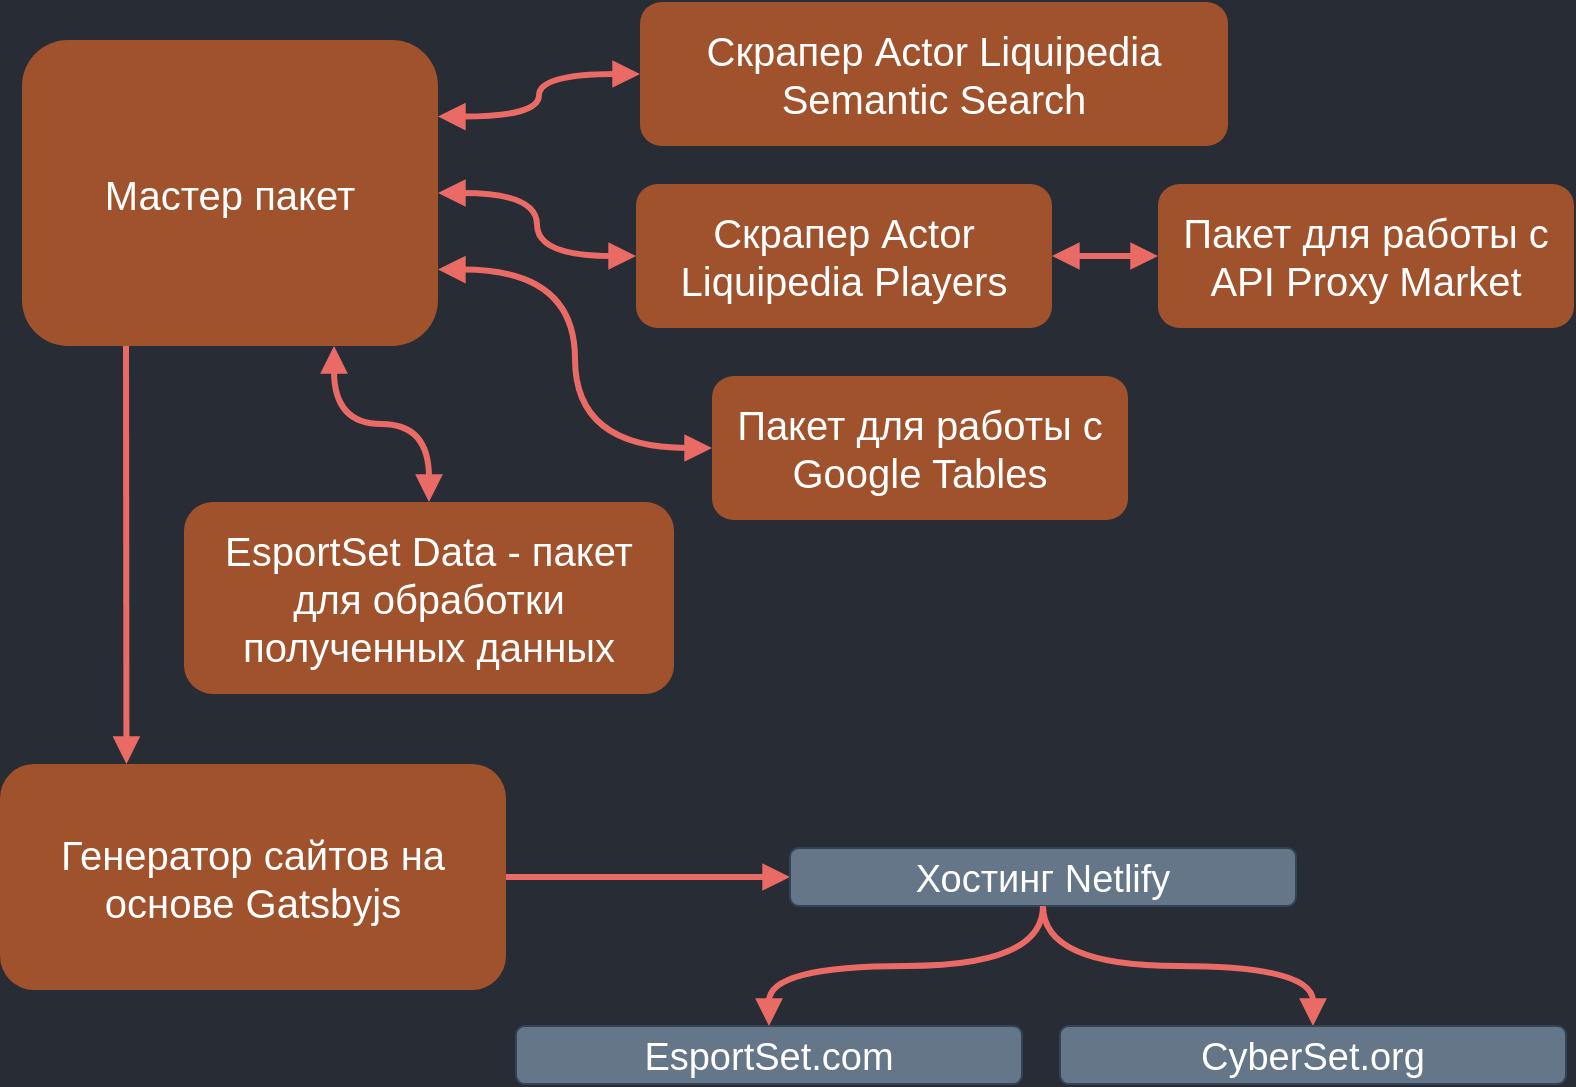<mxfile version="12.6.5" type="device" pages="2"><diagram name="0" id="v3izJsFwKz_-2i3XndTC"><mxGraphModel dx="946" dy="725" grid="0" gridSize="10" guides="0" tooltips="1" connect="1" arrows="1" fold="1" page="1" pageScale="1" pageWidth="827" pageHeight="583" background="#282C34" math="0" shadow="0"><root><mxCell id="JCPRsfcpiio5bpVinSj5-0"/><mxCell id="JCPRsfcpiio5bpVinSj5-1" parent="JCPRsfcpiio5bpVinSj5-0"/><mxCell id="JCPRsfcpiio5bpVinSj5-2" value="" style="edgeStyle=orthogonalEdgeStyle;curved=1;rounded=0;orthogonalLoop=1;jettySize=auto;html=1;startFill=1;endArrow=block;endFill=1;strokeColor=#EA6B66;strokeWidth=3;fillColor=#a0522d;fontColor=#ffffff;startArrow=block;entryX=1;entryY=0.5;entryDx=0;entryDy=0;exitX=0;exitY=0.75;exitDx=0;exitDy=0;" parent="JCPRsfcpiio5bpVinSj5-1" source="JCPRsfcpiio5bpVinSj5-6" target="JCPRsfcpiio5bpVinSj5-19" edge="1"><mxGeometry relative="1" as="geometry"/></mxCell><mxCell id="JCPRsfcpiio5bpVinSj5-3" value="" style="edgeStyle=orthogonalEdgeStyle;curved=1;rounded=0;orthogonalLoop=1;jettySize=auto;html=1;startArrow=block;startFill=1;endArrow=block;endFill=1;strokeColor=#EA6B66;strokeWidth=3;fillColor=#a0522d;fontColor=#ffffff;entryX=1;entryY=0.5;entryDx=0;entryDy=0;exitX=0;exitY=0.5;exitDx=0;exitDy=0;" parent="JCPRsfcpiio5bpVinSj5-1" source="JCPRsfcpiio5bpVinSj5-6" target="JCPRsfcpiio5bpVinSj5-18" edge="1"><mxGeometry relative="1" as="geometry"/></mxCell><mxCell id="JCPRsfcpiio5bpVinSj5-4" value="" style="edgeStyle=orthogonalEdgeStyle;curved=1;rounded=0;orthogonalLoop=1;jettySize=auto;html=1;startArrow=block;startFill=1;endArrow=block;endFill=1;strokeColor=#EA6B66;strokeWidth=3;fillColor=#a0522d;fontColor=#ffffff;exitX=0.25;exitY=0;exitDx=0;exitDy=0;" parent="JCPRsfcpiio5bpVinSj5-1" source="JCPRsfcpiio5bpVinSj5-6" target="JCPRsfcpiio5bpVinSj5-15" edge="1"><mxGeometry relative="1" as="geometry"/></mxCell><mxCell id="JCPRsfcpiio5bpVinSj5-5" value="" style="edgeStyle=orthogonalEdgeStyle;curved=1;rounded=0;orthogonalLoop=1;jettySize=auto;html=1;startArrow=none;startFill=0;endArrow=block;endFill=1;strokeColor=#EA6B66;strokeWidth=3;fillColor=#a0522d;fontColor=#ffffff;exitX=0.75;exitY=0;exitDx=0;exitDy=0;entryX=0.75;entryY=1;entryDx=0;entryDy=0;" parent="JCPRsfcpiio5bpVinSj5-1" source="JCPRsfcpiio5bpVinSj5-6" target="JCPRsfcpiio5bpVinSj5-8" edge="1"><mxGeometry relative="1" as="geometry"><mxPoint x="123" y="296" as="sourcePoint"/></mxGeometry></mxCell><mxCell id="V9tXCnUJaFnnYFZilCC3-0" style="edgeStyle=orthogonalEdgeStyle;curved=1;rounded=0;orthogonalLoop=1;jettySize=auto;html=1;exitX=0;exitY=0.25;exitDx=0;exitDy=0;entryX=1;entryY=0.5;entryDx=0;entryDy=0;startFill=1;endArrow=block;endFill=1;strokeColor=#EA6B66;strokeWidth=3;fillColor=#a0522d;fontSize=22;fontColor=#FFFFFF;startArrow=block;" edge="1" parent="JCPRsfcpiio5bpVinSj5-1" source="JCPRsfcpiio5bpVinSj5-6" target="JCPRsfcpiio5bpVinSj5-16"><mxGeometry relative="1" as="geometry"/></mxCell><mxCell id="JCPRsfcpiio5bpVinSj5-6" value="&lt;p&gt;&lt;span style=&quot;white-space: normal ; font-size: 20px ; text-align: left&quot;&gt;Мастер пакет&lt;/span&gt;&lt;/p&gt;" style="rounded=1;whiteSpace=wrap;html=1;fillColor=#a0522d;strokeColor=none;fontColor=#ffffff;glass=0;flipV=1;flipH=0;direction=west;" parent="JCPRsfcpiio5bpVinSj5-1" vertex="1"><mxGeometry x="33" y="41" width="208" height="153" as="geometry"/></mxCell><mxCell id="JCPRsfcpiio5bpVinSj5-7" value="" style="edgeStyle=orthogonalEdgeStyle;curved=1;rounded=0;orthogonalLoop=1;jettySize=auto;html=1;startArrow=none;startFill=0;endArrow=block;endFill=1;strokeColor=#EA6B66;strokeWidth=3;fillColor=#a0522d;fontColor=#ffffff;" parent="JCPRsfcpiio5bpVinSj5-1" source="JCPRsfcpiio5bpVinSj5-8" target="JCPRsfcpiio5bpVinSj5-11" edge="1"><mxGeometry relative="1" as="geometry"/></mxCell><mxCell id="JCPRsfcpiio5bpVinSj5-10" style="edgeStyle=orthogonalEdgeStyle;curved=1;rounded=0;orthogonalLoop=1;jettySize=auto;html=1;exitX=0.5;exitY=0;exitDx=0;exitDy=0;startArrow=none;startFill=0;endArrow=block;endFill=1;strokeColor=#EA6B66;strokeWidth=3;fillColor=#a0522d;fontColor=#ffffff;" parent="JCPRsfcpiio5bpVinSj5-1" source="JCPRsfcpiio5bpVinSj5-11" target="JCPRsfcpiio5bpVinSj5-20" edge="1"><mxGeometry relative="1" as="geometry"/></mxCell><mxCell id="JCPRsfcpiio5bpVinSj5-11" value="&lt;div style=&quot;font-size: 19px ; line-height: 29px ; white-space: pre&quot;&gt;Хостинг Netlify&lt;/div&gt;" style="rounded=1;whiteSpace=wrap;html=1;fillColor=#647687;strokeColor=#314354;fontColor=#ffffff;glass=0;flipV=1;flipH=0;direction=west;" parent="JCPRsfcpiio5bpVinSj5-1" vertex="1"><mxGeometry x="417" y="445" width="253" height="29" as="geometry"/></mxCell><mxCell id="JCPRsfcpiio5bpVinSj5-12" value="&lt;div style=&quot;font-size: 19px ; line-height: 29px ; white-space: pre&quot;&gt;&lt;div style=&quot;line-height: 29px&quot;&gt;EsportSet.com&lt;/div&gt;&lt;/div&gt;" style="rounded=1;whiteSpace=wrap;html=1;fillColor=#647687;strokeColor=#314354;fontColor=#ffffff;glass=0;flipV=1;flipH=0;direction=west;" parent="JCPRsfcpiio5bpVinSj5-1" vertex="1"><mxGeometry x="280" y="534" width="253" height="29" as="geometry"/></mxCell><mxCell id="JCPRsfcpiio5bpVinSj5-13" value="&lt;p&gt;&lt;span style=&quot;font-size: 20px ; text-align: left&quot;&gt;Пакет для работы с API Proxy Market&lt;/span&gt;&lt;br&gt;&lt;/p&gt;" style="rounded=1;whiteSpace=wrap;html=1;fillColor=#a0522d;strokeColor=none;fontColor=#ffffff;glass=0;flipV=1;flipH=0;direction=west;" parent="JCPRsfcpiio5bpVinSj5-1" vertex="1"><mxGeometry x="601" y="113" width="208" height="72" as="geometry"/></mxCell><mxCell id="JCPRsfcpiio5bpVinSj5-15" value="&lt;p&gt;&lt;span style=&quot;font-size: 20px ; text-align: left&quot;&gt;EsportSet Data - пакет для обработки полученных данных&lt;/span&gt;&lt;br&gt;&lt;/p&gt;" style="rounded=1;whiteSpace=wrap;html=1;fillColor=#a0522d;strokeColor=none;fontColor=#ffffff;glass=0;flipV=1;flipH=0;direction=west;" parent="JCPRsfcpiio5bpVinSj5-1" vertex="1"><mxGeometry x="114" y="272" width="245" height="96" as="geometry"/></mxCell><mxCell id="JCPRsfcpiio5bpVinSj5-16" value="&lt;p&gt;&lt;span style=&quot;font-size: 20px ; text-align: left&quot;&gt;Пакет для работы с Google Tables&lt;/span&gt;&lt;br&gt;&lt;/p&gt;" style="rounded=1;whiteSpace=wrap;html=1;fillColor=#a0522d;strokeColor=none;fontColor=#ffffff;glass=0;flipV=1;flipH=0;direction=west;" parent="JCPRsfcpiio5bpVinSj5-1" vertex="1"><mxGeometry x="378" y="209" width="208" height="72" as="geometry"/></mxCell><mxCell id="JCPRsfcpiio5bpVinSj5-17" style="edgeStyle=orthogonalEdgeStyle;curved=1;rounded=0;orthogonalLoop=1;jettySize=auto;html=1;exitX=0;exitY=0.5;exitDx=0;exitDy=0;entryX=1;entryY=0.5;entryDx=0;entryDy=0;startArrow=block;startFill=1;endArrow=block;endFill=1;strokeColor=#EA6B66;strokeWidth=3;fillColor=#a0522d;fontColor=#ffffff;" parent="JCPRsfcpiio5bpVinSj5-1" source="JCPRsfcpiio5bpVinSj5-18" target="JCPRsfcpiio5bpVinSj5-13" edge="1"><mxGeometry relative="1" as="geometry"/></mxCell><mxCell id="JCPRsfcpiio5bpVinSj5-18" value="&lt;p&gt;&lt;span style=&quot;font-size: 20px ; text-align: left&quot;&gt;Скрапер Actor Liquipedia Players&lt;/span&gt;&lt;br&gt;&lt;/p&gt;" style="rounded=1;whiteSpace=wrap;html=1;fillColor=#a0522d;strokeColor=none;fontColor=#ffffff;glass=0;flipV=1;flipH=0;direction=west;" parent="JCPRsfcpiio5bpVinSj5-1" vertex="1"><mxGeometry x="340" y="113" width="208" height="72" as="geometry"/></mxCell><mxCell id="JCPRsfcpiio5bpVinSj5-19" value="&lt;p&gt;&lt;span style=&quot;font-size: 20px ; text-align: left&quot;&gt;Скрапер Actor Liquipedia Semantic Search&lt;/span&gt;&lt;br&gt;&lt;/p&gt;" style="rounded=1;whiteSpace=wrap;html=1;fillColor=#a0522d;strokeColor=none;fontColor=#ffffff;glass=0;flipV=1;flipH=0;direction=west;" parent="JCPRsfcpiio5bpVinSj5-1" vertex="1"><mxGeometry x="342" y="22" width="294" height="72" as="geometry"/></mxCell><mxCell id="JCPRsfcpiio5bpVinSj5-20" value="&lt;div style=&quot;font-size: 19px ; line-height: 29px ; white-space: pre&quot;&gt;&lt;div style=&quot;line-height: 29px&quot;&gt;CyberSet.org&lt;/div&gt;&lt;/div&gt;" style="rounded=1;whiteSpace=wrap;html=1;fillColor=#647687;strokeColor=#314354;fontColor=#ffffff;glass=0;flipV=1;flipH=0;direction=west;" parent="JCPRsfcpiio5bpVinSj5-1" vertex="1"><mxGeometry x="552" y="534" width="253" height="29" as="geometry"/></mxCell><mxCell id="JCPRsfcpiio5bpVinSj5-8" value="&lt;p&gt;&lt;span style=&quot;font-size: 20px ; text-align: left&quot;&gt;Генератор сайтов на основе Gatsbyjs&lt;/span&gt;&lt;br&gt;&lt;/p&gt;" style="rounded=1;whiteSpace=wrap;html=1;fillColor=#a0522d;strokeColor=none;fontColor=#ffffff;glass=0;flipV=1;flipH=0;direction=west;" parent="JCPRsfcpiio5bpVinSj5-1" vertex="1"><mxGeometry x="22" y="403" width="253" height="113" as="geometry"/></mxCell><mxCell id="WO9JIxR29jFoafHN3iwV-0" value="" style="edgeStyle=orthogonalEdgeStyle;curved=1;rounded=0;orthogonalLoop=1;jettySize=auto;html=1;startArrow=none;startFill=0;endArrow=block;endFill=1;strokeColor=#EA6B66;strokeWidth=3;fillColor=#a0522d;fontColor=#ffffff;exitX=0.5;exitY=0;exitDx=0;exitDy=0;" edge="1" parent="JCPRsfcpiio5bpVinSj5-1" source="JCPRsfcpiio5bpVinSj5-11" target="JCPRsfcpiio5bpVinSj5-12"><mxGeometry relative="1" as="geometry"><mxPoint x="542.5" y="465" as="sourcePoint"/><mxPoint x="406.5" y="534" as="targetPoint"/></mxGeometry></mxCell></root></mxGraphModel></diagram><diagram name="EsportSet-Data" id="SuTifr3fnZxydgkRDqtN"><mxGraphModel dx="946" dy="725" grid="0" gridSize="10" guides="0" tooltips="1" connect="1" arrows="1" fold="1" page="1" pageScale="1" pageWidth="827" pageHeight="583" background="#282C34" math="0" shadow="0"><root><mxCell id="jUf4BPoD_n2bz8JYSGVl-0"/><mxCell id="jUf4BPoD_n2bz8JYSGVl-1" parent="jUf4BPoD_n2bz8JYSGVl-0"/><mxCell id="AGHlmEU5Wg0Dzv4eCQ-L-2" value="" style="edgeStyle=orthogonalEdgeStyle;curved=1;rounded=0;orthogonalLoop=1;jettySize=auto;html=1;startFill=0;endArrow=block;endFill=1;strokeColor=#EA6B66;strokeWidth=3;fillColor=#a0522d;fontColor=#ffffff;entryX=0.75;entryY=1;entryDx=0;entryDy=0;" edge="1" parent="jUf4BPoD_n2bz8JYSGVl-1" source="lXAfjVAG0wqZz6VkpXlH-0" target="AGHlmEU5Wg0Dzv4eCQ-L-1"><mxGeometry relative="1" as="geometry"/></mxCell><mxCell id="lXAfjVAG0wqZz6VkpXlH-0" value="&lt;p&gt;&lt;span style=&quot;font-size: 20px ; text-align: left&quot;&gt;JSON с игроками полученный из скрапера Actor Liquipedia Players&lt;/span&gt;&lt;br&gt;&lt;/p&gt;" style="rounded=1;whiteSpace=wrap;html=1;fillColor=#a0522d;strokeColor=none;fontColor=#ffffff;glass=0;flipV=1;flipH=0;direction=west;" parent="jUf4BPoD_n2bz8JYSGVl-1" vertex="1"><mxGeometry x="32" y="89" width="208" height="120" as="geometry"/></mxCell><mxCell id="WZfVlG1ur5Xbvw5aNX8P-1" value="" style="edgeStyle=orthogonalEdgeStyle;curved=1;rounded=0;orthogonalLoop=1;jettySize=auto;html=1;startFill=0;endArrow=block;endFill=1;strokeColor=#EA6B66;strokeWidth=3;fillColor=#a0522d;fontColor=#ffffff;" edge="1" parent="jUf4BPoD_n2bz8JYSGVl-1" source="AGHlmEU5Wg0Dzv4eCQ-L-1" target="WZfVlG1ur5Xbvw5aNX8P-0"><mxGeometry relative="1" as="geometry"/></mxCell><mxCell id="AGHlmEU5Wg0Dzv4eCQ-L-1" value="&lt;p style=&quot;&quot;&gt;&lt;span style=&quot;font-size: 20px&quot;&gt;Очистка и приведение информации к единым стандартам&lt;/span&gt;&lt;/p&gt;" style="rounded=1;whiteSpace=wrap;html=1;fillColor=#a0522d;strokeColor=none;fontColor=#ffffff;glass=0;flipV=1;flipH=0;direction=west;align=center;" vertex="1" parent="jUf4BPoD_n2bz8JYSGVl-1"><mxGeometry x="37" y="268" width="208" height="120" as="geometry"/></mxCell><mxCell id="WZfVlG1ur5Xbvw5aNX8P-3" value="" style="edgeStyle=orthogonalEdgeStyle;curved=1;rounded=0;orthogonalLoop=1;jettySize=auto;html=1;startFill=0;endArrow=block;endFill=1;strokeColor=#EA6B66;strokeWidth=3;fillColor=#a0522d;fontColor=#ffffff;exitX=0.75;exitY=0;exitDx=0;exitDy=0;" edge="1" parent="jUf4BPoD_n2bz8JYSGVl-1" source="WZfVlG1ur5Xbvw5aNX8P-0" target="WZfVlG1ur5Xbvw5aNX8P-2"><mxGeometry relative="1" as="geometry"/></mxCell><mxCell id="WZfVlG1ur5Xbvw5aNX8P-5" value="" style="edgeStyle=orthogonalEdgeStyle;curved=1;rounded=0;orthogonalLoop=1;jettySize=auto;html=1;startFill=0;endArrow=block;endFill=1;strokeColor=#EA6B66;strokeWidth=3;fillColor=#a0522d;fontColor=#ffffff;" edge="1" parent="jUf4BPoD_n2bz8JYSGVl-1" source="WZfVlG1ur5Xbvw5aNX8P-0" target="WZfVlG1ur5Xbvw5aNX8P-4"><mxGeometry relative="1" as="geometry"/></mxCell><mxCell id="WZfVlG1ur5Xbvw5aNX8P-7" value="" style="edgeStyle=orthogonalEdgeStyle;curved=1;rounded=0;orthogonalLoop=1;jettySize=auto;html=1;startFill=0;endArrow=block;endFill=1;strokeColor=#EA6B66;strokeWidth=3;fillColor=#a0522d;fontColor=#ffffff;exitX=0.25;exitY=0;exitDx=0;exitDy=0;" edge="1" parent="jUf4BPoD_n2bz8JYSGVl-1" source="WZfVlG1ur5Xbvw5aNX8P-0" target="WZfVlG1ur5Xbvw5aNX8P-6"><mxGeometry relative="1" as="geometry"/></mxCell><mxCell id="WZfVlG1ur5Xbvw5aNX8P-0" value="&lt;p&gt;&lt;span style=&quot;font-size: 20px&quot;&gt;Сбор и присвоение статистической информации девайсам и игрокам&lt;/span&gt;&lt;/p&gt;" style="rounded=1;whiteSpace=wrap;html=1;fillColor=#a0522d;strokeColor=none;fontColor=#ffffff;glass=0;flipV=1;flipH=0;direction=west;align=center;" vertex="1" parent="jUf4BPoD_n2bz8JYSGVl-1"><mxGeometry x="367" y="268" width="208" height="120" as="geometry"/></mxCell><mxCell id="WZfVlG1ur5Xbvw5aNX8P-6" value="&lt;p&gt;&lt;span style=&quot;font-size: 20px&quot;&gt;JSON с общей статистикой&lt;/span&gt;&lt;/p&gt;" style="rounded=1;whiteSpace=wrap;html=1;fillColor=#a0522d;strokeColor=none;fontColor=#ffffff;glass=0;flipV=1;flipH=0;direction=west;align=center;" vertex="1" parent="jUf4BPoD_n2bz8JYSGVl-1"><mxGeometry x="578" y="466" width="208" height="72" as="geometry"/></mxCell><mxCell id="WZfVlG1ur5Xbvw5aNX8P-4" value="&lt;p&gt;&lt;span style=&quot;font-size: 20px&quot;&gt;JSON с девайсами и их статистикой&lt;/span&gt;&lt;/p&gt;" style="rounded=1;whiteSpace=wrap;html=1;fillColor=#a0522d;strokeColor=none;fontColor=#ffffff;glass=0;flipV=1;flipH=0;direction=west;align=center;" vertex="1" parent="jUf4BPoD_n2bz8JYSGVl-1"><mxGeometry x="340" y="466" width="208" height="72" as="geometry"/></mxCell><mxCell id="WZfVlG1ur5Xbvw5aNX8P-2" value="&lt;p&gt;&lt;span style=&quot;font-size: 20px&quot;&gt;JSON с игроками и их статистикой&lt;/span&gt;&lt;/p&gt;" style="rounded=1;whiteSpace=wrap;html=1;fillColor=#a0522d;strokeColor=none;fontColor=#ffffff;glass=0;flipV=1;flipH=0;direction=west;align=center;" vertex="1" parent="jUf4BPoD_n2bz8JYSGVl-1"><mxGeometry x="91" y="466" width="208" height="72" as="geometry"/></mxCell><mxCell id="AGHlmEU5Wg0Dzv4eCQ-L-3" style="edgeStyle=orthogonalEdgeStyle;curved=1;rounded=0;orthogonalLoop=1;jettySize=auto;html=1;exitX=0.5;exitY=0;exitDx=0;exitDy=0;startFill=0;endArrow=block;endFill=1;strokeColor=#EA6B66;strokeWidth=3;fillColor=#a0522d;fontColor=#ffffff;entryX=0.25;entryY=1;entryDx=0;entryDy=0;" edge="1" parent="jUf4BPoD_n2bz8JYSGVl-1" source="dvAY1PalbAtnIB0-l6Rs-0" target="AGHlmEU5Wg0Dzv4eCQ-L-1"><mxGeometry relative="1" as="geometry"/></mxCell><mxCell id="dvAY1PalbAtnIB0-l6Rs-0" value="&lt;p&gt;&lt;span style=&quot;font-size: 20px ; text-align: left&quot;&gt;JSON с девайсами из пакета для работы с Google Tables&lt;/span&gt;&lt;br&gt;&lt;/p&gt;" style="rounded=1;whiteSpace=wrap;html=1;fillColor=#a0522d;strokeColor=none;fontColor=#ffffff;glass=0;flipV=1;flipH=0;direction=west;" parent="jUf4BPoD_n2bz8JYSGVl-1" vertex="1"><mxGeometry x="289" y="100" width="220" height="96" as="geometry"/></mxCell><mxCell id="WZfVlG1ur5Xbvw5aNX8P-8" value="&lt;div style=&quot;font-size: 22px; line-height: 29px; white-space: pre;&quot;&gt;&lt;span style=&quot;font-size: 22px;&quot;&gt;Пакет EsportSet Data - обработка полученных данных&lt;/span&gt;&lt;/div&gt;" style="text;html=1;align=center;verticalAlign=middle;resizable=0;points=[];autosize=1;fontColor=#FFFFFF;fontSize=22;labelBackgroundColor=none;" vertex="1" parent="jUf4BPoD_n2bz8JYSGVl-1"><mxGeometry x="134" y="16" width="570" height="33" as="geometry"/></mxCell></root></mxGraphModel></diagram></mxfile>